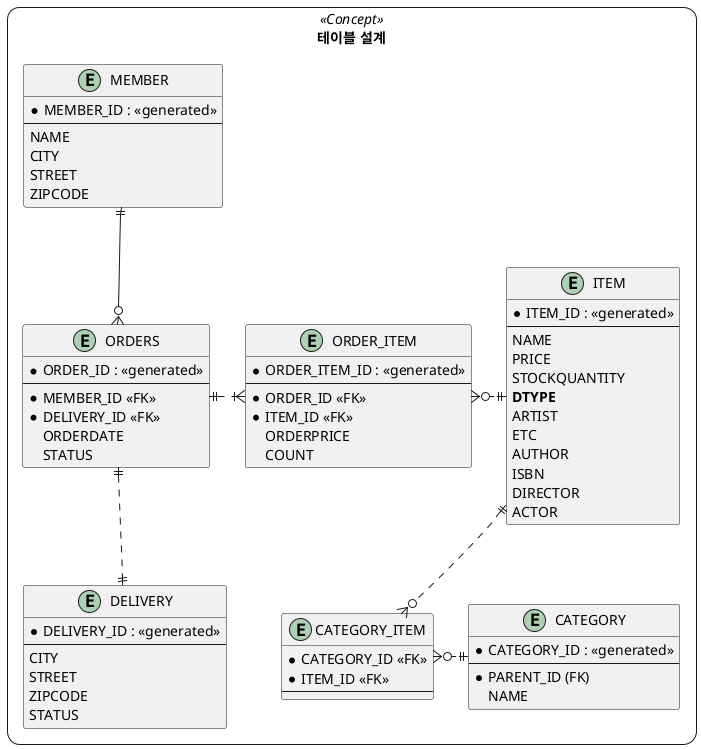 @startuml

skinparam rectangle {
    roundCorner<<Concept>> 25
}

rectangle " 테이블 설계 " <<Concept>> {

    ENTITY MEMBER {
        * MEMBER_ID : <<generated>>
        --
        NAME
        CITY
        STREET
        ZIPCODE
    }

    ENTITY ORDERS {
        * ORDER_ID : <<generated>>
        --
        * MEMBER_ID <<FK>>
        * DELIVERY_ID <<FK>>
        ORDERDATE
        STATUS
    }

    ENTITY DELIVERY {
        * DELIVERY_ID : <<generated>>
        --
        CITY
        STREET
        ZIPCODE
        STATUS
    }

    ENTITY ORDER_ITEM {
        * ORDER_ITEM_ID : <<generated>>
        --
        * ORDER_ID <<FK>>
        * ITEM_ID <<FK>>
        ORDERPRICE
        COUNT
    }

    ENTITY ITEM {
        * ITEM_ID : <<generated>>
        --
        NAME
        PRICE
        STOCKQUANTITY
        **DTYPE**
        ARTIST
        ETC
        AUTHOR
        ISBN
        DIRECTOR
        ACTOR
    }

    ENTITY CATEGORY {
        * CATEGORY_ID : <<generated>>
        --
        * PARENT_ID (FK)
        NAME
    }

    ENTITY CATEGORY_ITEM {
        * CATEGORY_ID <<FK>>
        * ITEM_ID <<FK>>
        --
    }
}

MEMBER ||--o{ ORDERS
ORDERS ||..|| DELIVERY
ORDERS ||.|{ ORDER_ITEM
ORDER_ITEM }o.|| ITEM
ITEM ||..o{ CATEGORY_ITEM
CATEGORY_ITEM }o.|| CATEGORY

@enduml